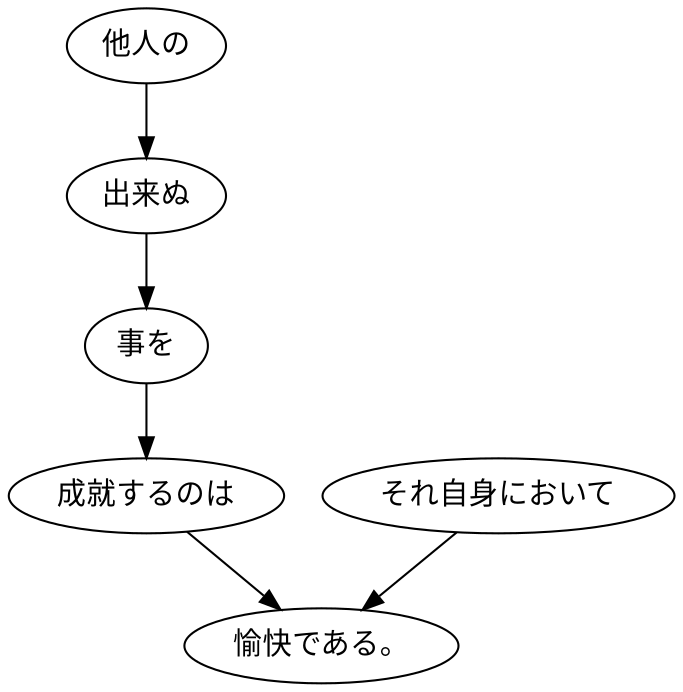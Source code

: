 digraph graph1810 {
	node0 [label="他人の"];
	node1 [label="出来ぬ"];
	node2 [label="事を"];
	node3 [label="成就するのは"];
	node4 [label="それ自身において"];
	node5 [label="愉快である。"];
	node0 -> node1;
	node1 -> node2;
	node2 -> node3;
	node3 -> node5;
	node4 -> node5;
}
